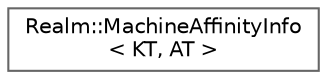 digraph "Graphical Class Hierarchy"
{
 // LATEX_PDF_SIZE
  bgcolor="transparent";
  edge [fontname=Helvetica,fontsize=10,labelfontname=Helvetica,labelfontsize=10];
  node [fontname=Helvetica,fontsize=10,shape=box,height=0.2,width=0.4];
  rankdir="LR";
  Node0 [id="Node000000",label="Realm::MachineAffinityInfo\l\< KT, AT \>",height=0.2,width=0.4,color="grey40", fillcolor="white", style="filled",URL="$structRealm_1_1MachineAffinityInfo.html",tooltip=" "];
}
